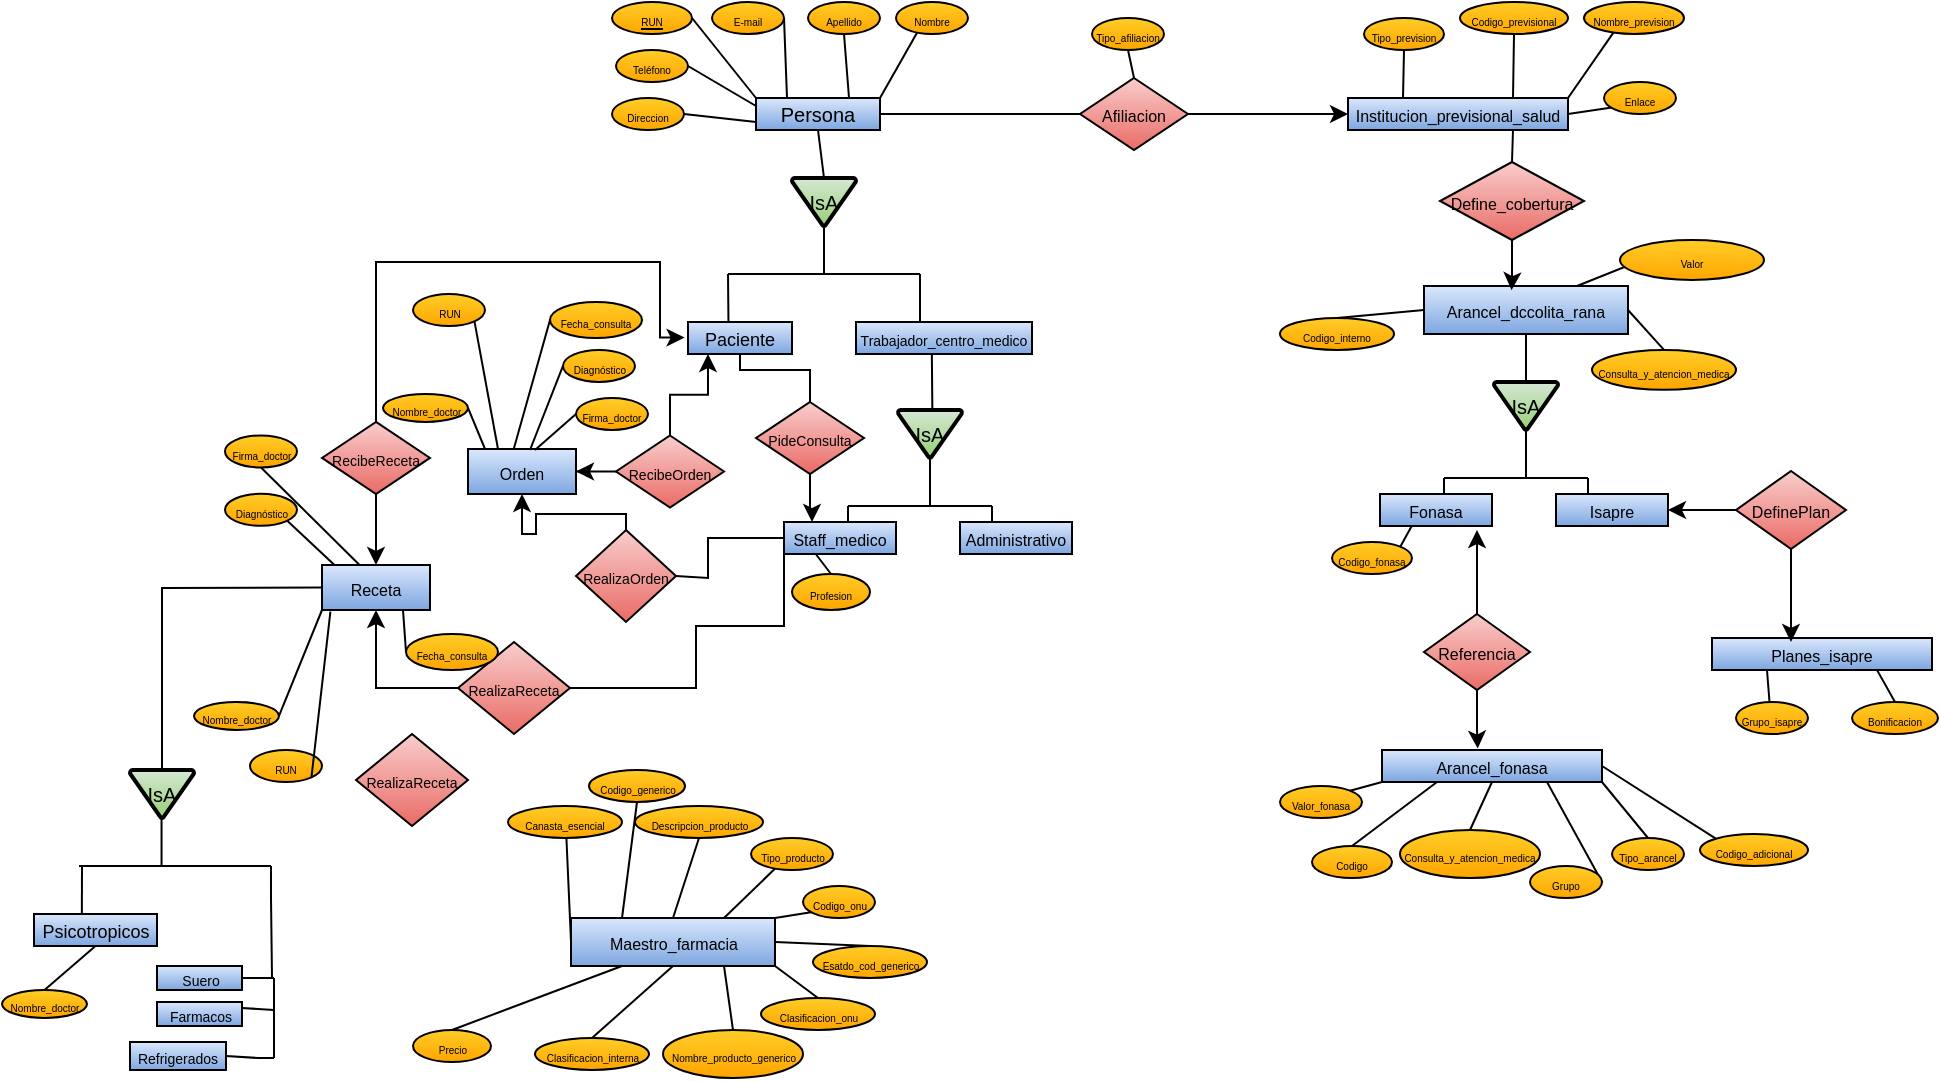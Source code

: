 <mxfile version="28.2.1">
  <diagram name="Página-1" id="rJDqhCbAcnsPSJ13aXZU">
    <mxGraphModel dx="1074" dy="206" grid="1" gridSize="8" guides="1" tooltips="1" connect="1" arrows="1" fold="1" page="1" pageScale="1" pageWidth="827" pageHeight="1169" math="0" shadow="0">
      <root>
        <mxCell id="0" />
        <mxCell id="1" parent="0" />
        <mxCell id="Bj1nx7qE9Sku3UdAhUCZ-23" value="&lt;span style=&quot;text-wrap-mode: nowrap;&quot;&gt;&lt;font style=&quot;font-size: 10px;&quot;&gt;Persona&lt;/font&gt;&lt;/span&gt;" style="whiteSpace=wrap;html=1;align=center;fillColor=#dae8fc;strokeColor=#000000;gradientColor=#7ea6e0;" parent="1" vertex="1">
          <mxGeometry x="217" y="56" width="62" height="16" as="geometry" />
        </mxCell>
        <mxCell id="Bj1nx7qE9Sku3UdAhUCZ-24" value="&lt;span style=&quot;font-size: 5px;&quot;&gt;Teléfono&lt;/span&gt;" style="ellipse;whiteSpace=wrap;html=1;align=center;fillColor=#ffcd28;gradientColor=#ffa500;strokeColor=#000000;" parent="1" vertex="1">
          <mxGeometry x="147" y="32" width="36" height="16" as="geometry" />
        </mxCell>
        <mxCell id="Bj1nx7qE9Sku3UdAhUCZ-26" value="&lt;u style=&quot;font-size: 5px;&quot;&gt;RUN&lt;/u&gt;" style="ellipse;whiteSpace=wrap;html=1;align=center;fontStyle=4;fillColor=#ffcd28;gradientColor=#ffa500;strokeColor=#000000;" parent="1" vertex="1">
          <mxGeometry x="145" y="8" width="40" height="16" as="geometry" />
        </mxCell>
        <mxCell id="Bj1nx7qE9Sku3UdAhUCZ-30" value="" style="endArrow=none;html=1;rounded=0;entryX=1;entryY=0.5;entryDx=0;entryDy=0;exitX=0;exitY=0.75;exitDx=0;exitDy=0;strokeColor=#000000;" parent="1" source="Bj1nx7qE9Sku3UdAhUCZ-23" target="Bj1nx7qE9Sku3UdAhUCZ-35" edge="1">
          <mxGeometry width="50" height="50" relative="1" as="geometry">
            <mxPoint x="202" y="112" as="sourcePoint" />
            <mxPoint x="195" y="96" as="targetPoint" />
          </mxGeometry>
        </mxCell>
        <mxCell id="Bj1nx7qE9Sku3UdAhUCZ-32" value="&lt;span style=&quot;font-size: 5px;&quot;&gt;E-mail&lt;/span&gt;" style="ellipse;whiteSpace=wrap;html=1;align=center;fillColor=#ffcd28;gradientColor=#ffa500;strokeColor=#000000;" parent="1" vertex="1">
          <mxGeometry x="195" y="8" width="36" height="16" as="geometry" />
        </mxCell>
        <mxCell id="Bj1nx7qE9Sku3UdAhUCZ-33" value="&lt;span style=&quot;font-size: 5px;&quot;&gt;Nombre&lt;/span&gt;" style="ellipse;whiteSpace=wrap;html=1;align=center;fillColor=#ffcd28;gradientColor=#ffa500;strokeColor=#000000;" parent="1" vertex="1">
          <mxGeometry x="287" y="8" width="36" height="16" as="geometry" />
        </mxCell>
        <mxCell id="Bj1nx7qE9Sku3UdAhUCZ-34" value="&lt;span style=&quot;font-size: 5px;&quot;&gt;Apellido&lt;/span&gt;" style="ellipse;whiteSpace=wrap;html=1;align=center;fillColor=#ffcd28;gradientColor=#ffa500;strokeColor=#000000;" parent="1" vertex="1">
          <mxGeometry x="243" y="8" width="36" height="16" as="geometry" />
        </mxCell>
        <mxCell id="Bj1nx7qE9Sku3UdAhUCZ-35" value="&lt;span style=&quot;font-size: 5px;&quot;&gt;Direccion&lt;/span&gt;" style="ellipse;whiteSpace=wrap;html=1;align=center;fillColor=#ffcd28;gradientColor=#ffa500;strokeColor=#000000;" parent="1" vertex="1">
          <mxGeometry x="145" y="56" width="36" height="16" as="geometry" />
        </mxCell>
        <mxCell id="Bj1nx7qE9Sku3UdAhUCZ-36" value="" style="endArrow=none;html=1;rounded=0;entryX=1;entryY=0.5;entryDx=0;entryDy=0;exitX=0;exitY=0;exitDx=0;exitDy=0;strokeColor=#000000;" parent="1" source="Bj1nx7qE9Sku3UdAhUCZ-23" edge="1">
          <mxGeometry width="50" height="50" relative="1" as="geometry">
            <mxPoint x="192" y="32" as="sourcePoint" />
            <mxPoint x="185" y="16" as="targetPoint" />
          </mxGeometry>
        </mxCell>
        <mxCell id="Bj1nx7qE9Sku3UdAhUCZ-37" value="" style="endArrow=none;html=1;rounded=0;entryX=1;entryY=0.5;entryDx=0;entryDy=0;exitX=0;exitY=0.25;exitDx=0;exitDy=0;strokeColor=#000000;" parent="1" source="Bj1nx7qE9Sku3UdAhUCZ-23" edge="1">
          <mxGeometry width="50" height="50" relative="1" as="geometry">
            <mxPoint x="190" y="56" as="sourcePoint" />
            <mxPoint x="183" y="40" as="targetPoint" />
          </mxGeometry>
        </mxCell>
        <mxCell id="Bj1nx7qE9Sku3UdAhUCZ-38" value="" style="endArrow=none;html=1;rounded=0;entryX=1;entryY=0.5;entryDx=0;entryDy=0;exitX=0.25;exitY=0;exitDx=0;exitDy=0;strokeColor=#000000;" parent="1" source="Bj1nx7qE9Sku3UdAhUCZ-23" edge="1">
          <mxGeometry width="50" height="50" relative="1" as="geometry">
            <mxPoint x="233" y="48" as="sourcePoint" />
            <mxPoint x="231" y="16" as="targetPoint" />
          </mxGeometry>
        </mxCell>
        <mxCell id="Bj1nx7qE9Sku3UdAhUCZ-39" value="" style="endArrow=none;html=1;rounded=0;entryX=0.5;entryY=1;entryDx=0;entryDy=0;exitX=0.75;exitY=0;exitDx=0;exitDy=0;strokeColor=#000000;" parent="1" source="Bj1nx7qE9Sku3UdAhUCZ-23" target="Bj1nx7qE9Sku3UdAhUCZ-34" edge="1">
          <mxGeometry width="50" height="50" relative="1" as="geometry">
            <mxPoint x="266" y="48" as="sourcePoint" />
            <mxPoint x="259" y="32" as="targetPoint" />
          </mxGeometry>
        </mxCell>
        <mxCell id="Bj1nx7qE9Sku3UdAhUCZ-40" value="" style="endArrow=none;html=1;rounded=0;entryX=0.294;entryY=0.956;entryDx=0;entryDy=0;exitX=1;exitY=0;exitDx=0;exitDy=0;entryPerimeter=0;strokeColor=#000000;" parent="1" source="Bj1nx7qE9Sku3UdAhUCZ-23" target="Bj1nx7qE9Sku3UdAhUCZ-33" edge="1">
          <mxGeometry width="50" height="50" relative="1" as="geometry">
            <mxPoint x="290" y="48" as="sourcePoint" />
            <mxPoint x="283" y="32" as="targetPoint" />
          </mxGeometry>
        </mxCell>
        <mxCell id="Bj1nx7qE9Sku3UdAhUCZ-41" value="&lt;font size=&quot;1&quot;&gt;IsA&lt;/font&gt;" style="strokeWidth=2;html=1;shape=mxgraph.flowchart.merge_or_storage;whiteSpace=wrap;verticalAlign=middle;labelPosition=center;verticalLabelPosition=middle;align=center;fillColor=#d5e8d4;gradientColor=#97d077;strokeColor=#000000;" parent="1" vertex="1">
          <mxGeometry x="235" y="96" width="32" height="24" as="geometry" />
        </mxCell>
        <mxCell id="Bj1nx7qE9Sku3UdAhUCZ-42" value="" style="endArrow=none;html=1;rounded=0;entryX=0.5;entryY=1;entryDx=0;entryDy=0;strokeColor=#000000;" parent="1" target="Bj1nx7qE9Sku3UdAhUCZ-23" edge="1">
          <mxGeometry width="50" height="50" relative="1" as="geometry">
            <mxPoint x="251" y="96" as="sourcePoint" />
            <mxPoint x="227" y="96" as="targetPoint" />
            <Array as="points" />
          </mxGeometry>
        </mxCell>
        <mxCell id="Bj1nx7qE9Sku3UdAhUCZ-43" value="" style="endArrow=none;html=1;rounded=0;strokeColor=#000000;" parent="1" edge="1">
          <mxGeometry relative="1" as="geometry">
            <mxPoint x="203" y="144" as="sourcePoint" />
            <mxPoint x="299" y="144" as="targetPoint" />
          </mxGeometry>
        </mxCell>
        <mxCell id="Bj1nx7qE9Sku3UdAhUCZ-44" value="" style="endArrow=none;html=1;rounded=0;entryX=0.5;entryY=1;entryDx=0;entryDy=0;strokeColor=#000000;" parent="1" edge="1">
          <mxGeometry width="50" height="50" relative="1" as="geometry">
            <mxPoint x="251" y="144" as="sourcePoint" />
            <mxPoint x="251" y="120" as="targetPoint" />
            <Array as="points">
              <mxPoint x="251" y="144" />
            </Array>
          </mxGeometry>
        </mxCell>
        <mxCell id="hSOPc2--m0W6r65Y0pzY-3" value="&lt;span style=&quot;text-wrap-mode: nowrap;&quot;&gt;&lt;font style=&quot;font-size: 9px;&quot;&gt;Paciente&lt;/font&gt;&lt;/span&gt;" style="whiteSpace=wrap;html=1;align=center;fillColor=#dae8fc;gradientColor=#7ea6e0;strokeColor=#000000;" parent="1" vertex="1">
          <mxGeometry x="183" y="168" width="52" height="16" as="geometry" />
        </mxCell>
        <mxCell id="hSOPc2--m0W6r65Y0pzY-4" value="&lt;span style=&quot;text-wrap-mode: nowrap;&quot;&gt;&lt;font style=&quot;font-size: 7px;&quot;&gt;Trabajador_centro_medico&lt;/font&gt;&lt;/span&gt;" style="whiteSpace=wrap;html=1;align=center;fillColor=#dae8fc;gradientColor=#7ea6e0;strokeColor=#000000;" parent="1" vertex="1">
          <mxGeometry x="267" y="168" width="88" height="16" as="geometry" />
        </mxCell>
        <mxCell id="hSOPc2--m0W6r65Y0pzY-5" value="" style="endArrow=none;html=1;rounded=0;exitX=0.389;exitY=0;exitDx=0;exitDy=0;exitPerimeter=0;strokeColor=#000000;" parent="1" source="hSOPc2--m0W6r65Y0pzY-3" edge="1">
          <mxGeometry width="50" height="50" relative="1" as="geometry">
            <mxPoint x="139" y="176" as="sourcePoint" />
            <mxPoint x="203" y="144" as="targetPoint" />
            <Array as="points" />
          </mxGeometry>
        </mxCell>
        <mxCell id="hSOPc2--m0W6r65Y0pzY-6" value="" style="endArrow=none;html=1;rounded=0;strokeColor=#000000;" parent="1" edge="1">
          <mxGeometry width="50" height="50" relative="1" as="geometry">
            <mxPoint x="299" y="168" as="sourcePoint" />
            <mxPoint x="299" y="144" as="targetPoint" />
            <Array as="points">
              <mxPoint x="299" y="160" />
            </Array>
          </mxGeometry>
        </mxCell>
        <mxCell id="hSOPc2--m0W6r65Y0pzY-7" value="&lt;font size=&quot;1&quot;&gt;IsA&lt;/font&gt;" style="strokeWidth=2;html=1;shape=mxgraph.flowchart.merge_or_storage;whiteSpace=wrap;verticalAlign=middle;labelPosition=center;verticalLabelPosition=middle;align=center;fillColor=#d5e8d4;gradientColor=#97d077;strokeColor=#000000;" parent="1" vertex="1">
          <mxGeometry x="586" y="197.95" width="32" height="24" as="geometry" />
        </mxCell>
        <mxCell id="hSOPc2--m0W6r65Y0pzY-8" value="" style="endArrow=none;html=1;rounded=0;entryX=0.5;entryY=1;entryDx=0;entryDy=0;exitX=0.5;exitY=0;exitDx=0;exitDy=0;exitPerimeter=0;strokeColor=#000000;" parent="1" source="hSOPc2--m0W6r65Y0pzY-7" target="3k63BQbmj2PdBDbmNy_D-1" edge="1">
          <mxGeometry width="50" height="50" relative="1" as="geometry">
            <mxPoint x="584" y="197.95" as="sourcePoint" />
            <mxPoint x="584.824" y="173.998" as="targetPoint" />
            <Array as="points" />
          </mxGeometry>
        </mxCell>
        <mxCell id="hSOPc2--m0W6r65Y0pzY-9" value="" style="endArrow=none;html=1;rounded=0;strokeColor=#000000;" parent="1" edge="1">
          <mxGeometry relative="1" as="geometry">
            <mxPoint x="561" y="246" as="sourcePoint" />
            <mxPoint x="633" y="246" as="targetPoint" />
          </mxGeometry>
        </mxCell>
        <mxCell id="hSOPc2--m0W6r65Y0pzY-10" value="" style="endArrow=none;html=1;rounded=0;strokeColor=#000000;entryX=0.5;entryY=1;entryDx=0;entryDy=0;entryPerimeter=0;" parent="1" target="hSOPc2--m0W6r65Y0pzY-7" edge="1">
          <mxGeometry width="50" height="50" relative="1" as="geometry">
            <mxPoint x="602" y="246" as="sourcePoint" />
            <mxPoint x="584" y="261.95" as="targetPoint" />
            <Array as="points" />
          </mxGeometry>
        </mxCell>
        <mxCell id="hSOPc2--m0W6r65Y0pzY-12" value="" style="endArrow=none;html=1;rounded=0;strokeColor=#000000;" parent="1" edge="1">
          <mxGeometry width="50" height="50" relative="1" as="geometry">
            <mxPoint x="561" y="254" as="sourcePoint" />
            <mxPoint x="561" y="246" as="targetPoint" />
            <Array as="points" />
          </mxGeometry>
        </mxCell>
        <mxCell id="hSOPc2--m0W6r65Y0pzY-13" value="" style="endArrow=none;html=1;rounded=0;strokeColor=#000000;" parent="1" edge="1">
          <mxGeometry width="50" height="50" relative="1" as="geometry">
            <mxPoint x="633" y="254" as="sourcePoint" />
            <mxPoint x="633" y="246" as="targetPoint" />
            <Array as="points" />
          </mxGeometry>
        </mxCell>
        <mxCell id="hSOPc2--m0W6r65Y0pzY-14" value="&lt;span style=&quot;text-wrap-mode: nowrap;&quot;&gt;&lt;font style=&quot;font-size: 8px;&quot;&gt;Fonasa&lt;/font&gt;&lt;/span&gt;" style="whiteSpace=wrap;html=1;align=center;fillColor=#dae8fc;gradientColor=#7ea6e0;strokeColor=#000000;" parent="1" vertex="1">
          <mxGeometry x="529" y="254" width="56" height="16" as="geometry" />
        </mxCell>
        <mxCell id="hSOPc2--m0W6r65Y0pzY-15" value="&lt;span style=&quot;text-wrap-mode: nowrap;&quot;&gt;&lt;font style=&quot;font-size: 8px;&quot;&gt;Isapre&lt;/font&gt;&lt;/span&gt;" style="whiteSpace=wrap;html=1;align=center;fillColor=#dae8fc;gradientColor=#7ea6e0;strokeColor=#000000;" parent="1" vertex="1">
          <mxGeometry x="617" y="254" width="56" height="16" as="geometry" />
        </mxCell>
        <mxCell id="hSOPc2--m0W6r65Y0pzY-17" value="&lt;span style=&quot;font-size: 5px;&quot;&gt;Codigo_fonasa&lt;/span&gt;" style="ellipse;whiteSpace=wrap;html=1;align=center;fillColor=#ffcd28;gradientColor=#ffa500;strokeColor=#000000;" parent="1" vertex="1">
          <mxGeometry x="505" y="278" width="40" height="16" as="geometry" />
        </mxCell>
        <mxCell id="hSOPc2--m0W6r65Y0pzY-18" value="" style="endArrow=none;html=1;rounded=0;exitX=1;exitY=0;exitDx=0;exitDy=0;strokeColor=#000000;" parent="1" source="hSOPc2--m0W6r65Y0pzY-17" edge="1">
          <mxGeometry width="50" height="50" relative="1" as="geometry">
            <mxPoint x="544.86" y="286" as="sourcePoint" />
            <mxPoint x="544.86" y="270" as="targetPoint" />
            <Array as="points" />
          </mxGeometry>
        </mxCell>
        <mxCell id="hSOPc2--m0W6r65Y0pzY-19" value="&lt;span style=&quot;text-wrap-mode: nowrap;&quot;&gt;&lt;font style=&quot;font-size: 8px;&quot;&gt;Institucion_previsional_salud&lt;/font&gt;&lt;/span&gt;" style="whiteSpace=wrap;html=1;align=center;fillColor=#dae8fc;strokeColor=#000000;gradientColor=#7ea6e0;" parent="1" vertex="1">
          <mxGeometry x="513" y="56" width="110" height="16" as="geometry" />
        </mxCell>
        <mxCell id="hSOPc2--m0W6r65Y0pzY-20" value="&lt;span style=&quot;font-size: 5px;&quot;&gt;Tipo_prevision&lt;/span&gt;" style="ellipse;whiteSpace=wrap;html=1;align=center;fillColor=#ffcd28;gradientColor=#ffa500;strokeColor=#000000;" parent="1" vertex="1">
          <mxGeometry x="521" y="16" width="40" height="16" as="geometry" />
        </mxCell>
        <mxCell id="hSOPc2--m0W6r65Y0pzY-22" value="" style="endArrow=none;html=1;rounded=0;entryX=1;entryY=0.5;entryDx=0;entryDy=0;exitX=1;exitY=0.5;exitDx=0;exitDy=0;strokeColor=#000000;" parent="1" source="hSOPc2--m0W6r65Y0pzY-19" target="hSOPc2--m0W6r65Y0pzY-26" edge="1">
          <mxGeometry width="50" height="50" relative="1" as="geometry">
            <mxPoint x="546" y="112" as="sourcePoint" />
            <mxPoint x="539" y="96" as="targetPoint" />
          </mxGeometry>
        </mxCell>
        <mxCell id="hSOPc2--m0W6r65Y0pzY-24" value="&lt;font style=&quot;font-size: 5px;&quot;&gt;Nombre_prevision&lt;/font&gt;" style="ellipse;whiteSpace=wrap;html=1;align=center;fillColor=#ffcd28;gradientColor=#ffa500;strokeColor=#000000;" parent="1" vertex="1">
          <mxGeometry x="631" y="8" width="50" height="16" as="geometry" />
        </mxCell>
        <mxCell id="hSOPc2--m0W6r65Y0pzY-25" value="&lt;span style=&quot;font-size: 5px;&quot;&gt;Codigo_previsional&lt;/span&gt;" style="ellipse;whiteSpace=wrap;html=1;align=center;fillColor=#ffcd28;gradientColor=#ffa500;strokeColor=#000000;" parent="1" vertex="1">
          <mxGeometry x="569" y="8" width="54" height="16" as="geometry" />
        </mxCell>
        <mxCell id="hSOPc2--m0W6r65Y0pzY-26" value="&lt;span style=&quot;font-size: 5px;&quot;&gt;Enlace&lt;/span&gt;" style="ellipse;whiteSpace=wrap;html=1;align=center;fillColor=#ffcd28;gradientColor=#ffa500;strokeColor=#000000;" parent="1" vertex="1">
          <mxGeometry x="641" y="48" width="36" height="16" as="geometry" />
        </mxCell>
        <mxCell id="hSOPc2--m0W6r65Y0pzY-28" value="" style="endArrow=none;html=1;rounded=0;entryX=0.5;entryY=1;entryDx=0;entryDy=0;exitX=0.25;exitY=0;exitDx=0;exitDy=0;strokeColor=#000000;" parent="1" source="hSOPc2--m0W6r65Y0pzY-19" target="hSOPc2--m0W6r65Y0pzY-20" edge="1">
          <mxGeometry width="50" height="50" relative="1" as="geometry">
            <mxPoint x="534" y="56" as="sourcePoint" />
            <mxPoint x="527" y="40" as="targetPoint" />
          </mxGeometry>
        </mxCell>
        <mxCell id="hSOPc2--m0W6r65Y0pzY-30" value="" style="endArrow=none;html=1;rounded=0;entryX=0.5;entryY=1;entryDx=0;entryDy=0;exitX=0.75;exitY=0;exitDx=0;exitDy=0;strokeColor=#000000;" parent="1" source="hSOPc2--m0W6r65Y0pzY-19" target="hSOPc2--m0W6r65Y0pzY-25" edge="1">
          <mxGeometry width="50" height="50" relative="1" as="geometry">
            <mxPoint x="610" y="48" as="sourcePoint" />
            <mxPoint x="603" y="32" as="targetPoint" />
          </mxGeometry>
        </mxCell>
        <mxCell id="hSOPc2--m0W6r65Y0pzY-31" value="" style="endArrow=none;html=1;rounded=0;entryX=0.294;entryY=0.956;entryDx=0;entryDy=0;exitX=1;exitY=0;exitDx=0;exitDy=0;entryPerimeter=0;strokeColor=#000000;" parent="1" source="hSOPc2--m0W6r65Y0pzY-19" target="hSOPc2--m0W6r65Y0pzY-24" edge="1">
          <mxGeometry width="50" height="50" relative="1" as="geometry">
            <mxPoint x="634" y="48" as="sourcePoint" />
            <mxPoint x="627" y="32" as="targetPoint" />
          </mxGeometry>
        </mxCell>
        <mxCell id="hSOPc2--m0W6r65Y0pzY-32" value="&lt;span style=&quot;text-wrap-mode: nowrap;&quot;&gt;&lt;font style=&quot;font-size: 8px;&quot;&gt;Arancel_fonasa&lt;/font&gt;&lt;/span&gt;" style="whiteSpace=wrap;html=1;align=center;fillColor=#dae8fc;gradientColor=#7ea6e0;strokeColor=#000000;" parent="1" vertex="1">
          <mxGeometry x="530" y="382" width="110" height="16" as="geometry" />
        </mxCell>
        <mxCell id="hSOPc2--m0W6r65Y0pzY-33" value="&lt;span style=&quot;font-size: 5px;&quot;&gt;Codigo&lt;/span&gt;" style="ellipse;whiteSpace=wrap;html=1;align=center;fillColor=#ffcd28;gradientColor=#ffa500;strokeColor=#000000;" parent="1" vertex="1">
          <mxGeometry x="495" y="430" width="40" height="16" as="geometry" />
        </mxCell>
        <mxCell id="hSOPc2--m0W6r65Y0pzY-34" value="" style="endArrow=none;html=1;rounded=0;entryX=1;entryY=0.5;entryDx=0;entryDy=0;exitX=0.75;exitY=1;exitDx=0;exitDy=0;strokeColor=#000000;" parent="1" source="hSOPc2--m0W6r65Y0pzY-32" target="hSOPc2--m0W6r65Y0pzY-37" edge="1">
          <mxGeometry width="50" height="50" relative="1" as="geometry">
            <mxPoint x="555" y="438" as="sourcePoint" />
            <mxPoint x="548" y="422" as="targetPoint" />
          </mxGeometry>
        </mxCell>
        <mxCell id="hSOPc2--m0W6r65Y0pzY-35" value="&lt;font style=&quot;font-size: 5px;&quot;&gt;Valor_fonasa&lt;/font&gt;" style="ellipse;whiteSpace=wrap;html=1;align=center;fillColor=#ffcd28;gradientColor=#ffa500;strokeColor=#000000;" parent="1" vertex="1">
          <mxGeometry x="479" y="400" width="41" height="16" as="geometry" />
        </mxCell>
        <mxCell id="hSOPc2--m0W6r65Y0pzY-36" value="&lt;span style=&quot;font-size: 5px;&quot;&gt;Codigo_adicional&lt;/span&gt;" style="ellipse;whiteSpace=wrap;html=1;align=center;fillColor=#ffcd28;gradientColor=#ffa500;strokeColor=#000000;" parent="1" vertex="1">
          <mxGeometry x="689" y="424" width="54" height="16" as="geometry" />
        </mxCell>
        <mxCell id="hSOPc2--m0W6r65Y0pzY-37" value="&lt;span style=&quot;font-size: 5px;&quot;&gt;Grupo&lt;/span&gt;" style="ellipse;whiteSpace=wrap;html=1;align=center;fillColor=#ffcd28;gradientColor=#ffa500;strokeColor=#000000;" parent="1" vertex="1">
          <mxGeometry x="604" y="440" width="36" height="16" as="geometry" />
        </mxCell>
        <mxCell id="hSOPc2--m0W6r65Y0pzY-38" value="" style="endArrow=none;html=1;rounded=0;entryX=0.5;entryY=0;entryDx=0;entryDy=0;exitX=0.25;exitY=1;exitDx=0;exitDy=0;strokeColor=#000000;" parent="1" source="hSOPc2--m0W6r65Y0pzY-32" target="hSOPc2--m0W6r65Y0pzY-33" edge="1">
          <mxGeometry width="50" height="50" relative="1" as="geometry">
            <mxPoint x="543" y="382" as="sourcePoint" />
            <mxPoint x="536" y="366" as="targetPoint" />
          </mxGeometry>
        </mxCell>
        <mxCell id="hSOPc2--m0W6r65Y0pzY-39" value="" style="endArrow=none;html=1;rounded=0;entryX=0;entryY=0;entryDx=0;entryDy=0;exitX=1;exitY=0.5;exitDx=0;exitDy=0;strokeColor=#000000;" parent="1" source="hSOPc2--m0W6r65Y0pzY-32" target="hSOPc2--m0W6r65Y0pzY-36" edge="1">
          <mxGeometry width="50" height="50" relative="1" as="geometry">
            <mxPoint x="613" y="332" as="sourcePoint" />
            <mxPoint x="606" y="316" as="targetPoint" />
          </mxGeometry>
        </mxCell>
        <mxCell id="hSOPc2--m0W6r65Y0pzY-40" value="" style="endArrow=none;html=1;rounded=0;entryX=1;entryY=0;entryDx=0;entryDy=0;exitX=0;exitY=1;exitDx=0;exitDy=0;strokeColor=#000000;" parent="1" source="hSOPc2--m0W6r65Y0pzY-32" target="hSOPc2--m0W6r65Y0pzY-35" edge="1">
          <mxGeometry width="50" height="50" relative="1" as="geometry">
            <mxPoint x="643" y="374" as="sourcePoint" />
            <mxPoint x="636" y="358" as="targetPoint" />
          </mxGeometry>
        </mxCell>
        <mxCell id="hSOPc2--m0W6r65Y0pzY-41" value="" style="endArrow=none;html=1;rounded=0;entryX=0.5;entryY=0;entryDx=0;entryDy=0;exitX=1;exitY=1;exitDx=0;exitDy=0;strokeColor=#000000;" parent="1" source="hSOPc2--m0W6r65Y0pzY-32" target="hSOPc2--m0W6r65Y0pzY-42" edge="1">
          <mxGeometry width="50" height="50" relative="1" as="geometry">
            <mxPoint x="633" y="422" as="sourcePoint" />
            <mxPoint x="549" y="454" as="targetPoint" />
          </mxGeometry>
        </mxCell>
        <mxCell id="hSOPc2--m0W6r65Y0pzY-42" value="&lt;span style=&quot;font-size: 5px;&quot;&gt;Tipo_arancel&lt;/span&gt;" style="ellipse;whiteSpace=wrap;html=1;align=center;fillColor=#ffcd28;gradientColor=#ffa500;strokeColor=#000000;" parent="1" vertex="1">
          <mxGeometry x="645" y="426" width="36" height="16" as="geometry" />
        </mxCell>
        <mxCell id="hSOPc2--m0W6r65Y0pzY-43" value="" style="endArrow=none;html=1;rounded=0;entryX=0.5;entryY=0;entryDx=0;entryDy=0;exitX=0.5;exitY=1;exitDx=0;exitDy=0;strokeColor=#000000;" parent="1" source="hSOPc2--m0W6r65Y0pzY-32" target="hSOPc2--m0W6r65Y0pzY-44" edge="1">
          <mxGeometry width="50" height="50" relative="1" as="geometry">
            <mxPoint x="521" y="438" as="sourcePoint" />
            <mxPoint x="437" y="470" as="targetPoint" />
          </mxGeometry>
        </mxCell>
        <mxCell id="hSOPc2--m0W6r65Y0pzY-44" value="&lt;span style=&quot;font-size: 5px;&quot;&gt;Consulta_y_atencion_medica&lt;/span&gt;" style="ellipse;whiteSpace=wrap;html=1;align=center;fillColor=#ffcd28;gradientColor=#ffa500;strokeColor=#000000;" parent="1" vertex="1">
          <mxGeometry x="539" y="422" width="70" height="24" as="geometry" />
        </mxCell>
        <mxCell id="hSOPc2--m0W6r65Y0pzY-45" value="&lt;span style=&quot;text-wrap-mode: nowrap;&quot;&gt;&lt;font style=&quot;font-size: 8px;&quot;&gt;Planes_isapre&lt;/font&gt;&lt;/span&gt;" style="whiteSpace=wrap;html=1;align=center;fillColor=#dae8fc;gradientColor=#7ea6e0;strokeColor=#000000;" parent="1" vertex="1">
          <mxGeometry x="695" y="326" width="110" height="16" as="geometry" />
        </mxCell>
        <mxCell id="hSOPc2--m0W6r65Y0pzY-47" value="" style="endArrow=none;html=1;rounded=0;entryX=0.5;entryY=1;entryDx=0;entryDy=0;exitX=0.25;exitY=1;exitDx=0;exitDy=0;strokeColor=#000000;" parent="1" source="hSOPc2--m0W6r65Y0pzY-45" target="hSOPc2--m0W6r65Y0pzY-50" edge="1">
          <mxGeometry width="50" height="50" relative="1" as="geometry">
            <mxPoint x="686" y="502" as="sourcePoint" />
            <mxPoint x="679" y="486" as="targetPoint" />
          </mxGeometry>
        </mxCell>
        <mxCell id="hSOPc2--m0W6r65Y0pzY-50" value="&lt;span style=&quot;font-size: 5px;&quot;&gt;Grupo_isapre&lt;/span&gt;" style="ellipse;whiteSpace=wrap;html=1;align=center;fillColor=#ffcd28;gradientColor=#ffa500;strokeColor=#000000;" parent="1" vertex="1">
          <mxGeometry x="707" y="358" width="36" height="16" as="geometry" />
        </mxCell>
        <mxCell id="hSOPc2--m0W6r65Y0pzY-54" value="" style="endArrow=none;html=1;rounded=0;entryX=0.5;entryY=0;entryDx=0;entryDy=0;exitX=0.75;exitY=1;exitDx=0;exitDy=0;strokeColor=#000000;" parent="1" source="hSOPc2--m0W6r65Y0pzY-45" target="hSOPc2--m0W6r65Y0pzY-55" edge="1">
          <mxGeometry width="50" height="50" relative="1" as="geometry">
            <mxPoint x="764" y="486" as="sourcePoint" />
            <mxPoint x="680" y="518" as="targetPoint" />
          </mxGeometry>
        </mxCell>
        <mxCell id="hSOPc2--m0W6r65Y0pzY-55" value="&lt;span style=&quot;font-size: 5px;&quot;&gt;Bonificacion&lt;/span&gt;" style="ellipse;whiteSpace=wrap;html=1;align=center;fillColor=#ffcd28;gradientColor=#ffa500;strokeColor=#000000;" parent="1" vertex="1">
          <mxGeometry x="765" y="358" width="43" height="16" as="geometry" />
        </mxCell>
        <mxCell id="hSOPc2--m0W6r65Y0pzY-58" value="&lt;span style=&quot;text-wrap-mode: nowrap;&quot;&gt;&lt;font style=&quot;font-size: 8px;&quot;&gt;Maestro_farmacia&lt;/font&gt;&lt;/span&gt;" style="whiteSpace=wrap;html=1;align=center;fillColor=#dae8fc;gradientColor=#7ea6e0;strokeColor=#000000;" parent="1" vertex="1">
          <mxGeometry x="124.5" y="466" width="102" height="24" as="geometry" />
        </mxCell>
        <mxCell id="hSOPc2--m0W6r65Y0pzY-59" value="&lt;span style=&quot;font-size: 5px;&quot;&gt;Codigo_generico&lt;/span&gt;" style="ellipse;whiteSpace=wrap;html=1;align=center;fillColor=#ffcd28;gradientColor=#ffa500;strokeColor=#000000;" parent="1" vertex="1">
          <mxGeometry x="133.5" y="392" width="48" height="16" as="geometry" />
        </mxCell>
        <mxCell id="hSOPc2--m0W6r65Y0pzY-60" value="" style="endArrow=none;html=1;rounded=0;entryX=1;entryY=0.5;entryDx=0;entryDy=0;exitX=1;exitY=0;exitDx=0;exitDy=0;strokeColor=#000000;" parent="1" source="hSOPc2--m0W6r65Y0pzY-58" target="hSOPc2--m0W6r65Y0pzY-63" edge="1">
          <mxGeometry width="50" height="50" relative="1" as="geometry">
            <mxPoint x="149.5" y="530" as="sourcePoint" />
            <mxPoint x="142.5" y="514" as="targetPoint" />
          </mxGeometry>
        </mxCell>
        <mxCell id="hSOPc2--m0W6r65Y0pzY-61" value="&lt;font style=&quot;font-size: 5px;&quot;&gt;Tipo_producto&lt;/font&gt;" style="ellipse;whiteSpace=wrap;html=1;align=center;fillColor=#ffcd28;gradientColor=#ffa500;strokeColor=#000000;" parent="1" vertex="1">
          <mxGeometry x="214.5" y="426" width="41" height="16" as="geometry" />
        </mxCell>
        <mxCell id="hSOPc2--m0W6r65Y0pzY-62" value="&lt;span style=&quot;font-size: 5px;&quot;&gt;Descripcion_producto&lt;/span&gt;" style="ellipse;whiteSpace=wrap;html=1;align=center;fillColor=#ffcd28;gradientColor=#ffa500;strokeColor=#000000;" parent="1" vertex="1">
          <mxGeometry x="156.5" y="410" width="64" height="16" as="geometry" />
        </mxCell>
        <mxCell id="hSOPc2--m0W6r65Y0pzY-63" value="&lt;span style=&quot;font-size: 5px;&quot;&gt;Codigo_onu&lt;/span&gt;" style="ellipse;whiteSpace=wrap;html=1;align=center;fillColor=#ffcd28;gradientColor=#ffa500;strokeColor=#000000;" parent="1" vertex="1">
          <mxGeometry x="240.5" y="450" width="36" height="16" as="geometry" />
        </mxCell>
        <mxCell id="hSOPc2--m0W6r65Y0pzY-64" value="" style="endArrow=none;html=1;rounded=0;entryX=0.5;entryY=1;entryDx=0;entryDy=0;exitX=0.25;exitY=0;exitDx=0;exitDy=0;strokeColor=#000000;" parent="1" source="hSOPc2--m0W6r65Y0pzY-58" target="hSOPc2--m0W6r65Y0pzY-59" edge="1">
          <mxGeometry width="50" height="50" relative="1" as="geometry">
            <mxPoint x="137.5" y="474" as="sourcePoint" />
            <mxPoint x="130.5" y="458" as="targetPoint" />
          </mxGeometry>
        </mxCell>
        <mxCell id="hSOPc2--m0W6r65Y0pzY-65" value="" style="endArrow=none;html=1;rounded=0;entryX=0.5;entryY=1;entryDx=0;entryDy=0;exitX=0.5;exitY=0;exitDx=0;exitDy=0;strokeColor=#000000;" parent="1" source="hSOPc2--m0W6r65Y0pzY-58" target="hSOPc2--m0W6r65Y0pzY-62" edge="1">
          <mxGeometry width="50" height="50" relative="1" as="geometry">
            <mxPoint x="213.5" y="466" as="sourcePoint" />
            <mxPoint x="206.5" y="450" as="targetPoint" />
          </mxGeometry>
        </mxCell>
        <mxCell id="hSOPc2--m0W6r65Y0pzY-66" value="" style="endArrow=none;html=1;rounded=0;entryX=0.294;entryY=0.956;entryDx=0;entryDy=0;exitX=0.75;exitY=0;exitDx=0;exitDy=0;entryPerimeter=0;strokeColor=#000000;" parent="1" source="hSOPc2--m0W6r65Y0pzY-58" target="hSOPc2--m0W6r65Y0pzY-61" edge="1">
          <mxGeometry width="50" height="50" relative="1" as="geometry">
            <mxPoint x="237.5" y="466" as="sourcePoint" />
            <mxPoint x="230.5" y="450" as="targetPoint" />
          </mxGeometry>
        </mxCell>
        <mxCell id="hSOPc2--m0W6r65Y0pzY-67" value="" style="endArrow=none;html=1;rounded=0;entryX=0.5;entryY=0;entryDx=0;entryDy=0;exitX=1;exitY=1;exitDx=0;exitDy=0;strokeColor=#000000;" parent="1" source="hSOPc2--m0W6r65Y0pzY-58" target="hSOPc2--m0W6r65Y0pzY-68" edge="1">
          <mxGeometry width="50" height="50" relative="1" as="geometry">
            <mxPoint x="227.5" y="514" as="sourcePoint" />
            <mxPoint x="143.5" y="546" as="targetPoint" />
          </mxGeometry>
        </mxCell>
        <mxCell id="hSOPc2--m0W6r65Y0pzY-68" value="&lt;span style=&quot;font-size: 5px;&quot;&gt;Clasificacion_onu&lt;/span&gt;" style="ellipse;whiteSpace=wrap;html=1;align=center;fillColor=#ffcd28;gradientColor=#ffa500;strokeColor=#000000;" parent="1" vertex="1">
          <mxGeometry x="219.5" y="506" width="57" height="16" as="geometry" />
        </mxCell>
        <mxCell id="hSOPc2--m0W6r65Y0pzY-69" value="" style="endArrow=none;html=1;rounded=0;entryX=0.5;entryY=0;entryDx=0;entryDy=0;exitX=0.75;exitY=1;exitDx=0;exitDy=0;strokeColor=#000000;" parent="1" source="hSOPc2--m0W6r65Y0pzY-58" target="hSOPc2--m0W6r65Y0pzY-70" edge="1">
          <mxGeometry width="50" height="50" relative="1" as="geometry">
            <mxPoint x="115.5" y="530" as="sourcePoint" />
            <mxPoint x="31.5" y="562" as="targetPoint" />
          </mxGeometry>
        </mxCell>
        <mxCell id="hSOPc2--m0W6r65Y0pzY-70" value="&lt;span style=&quot;font-size: 5px;&quot;&gt;Nombre_producto_generico&lt;/span&gt;" style="ellipse;whiteSpace=wrap;html=1;align=center;fillColor=#ffcd28;gradientColor=#ffa500;strokeColor=#000000;" parent="1" vertex="1">
          <mxGeometry x="170.5" y="522" width="70" height="24" as="geometry" />
        </mxCell>
        <mxCell id="hSOPc2--m0W6r65Y0pzY-71" value="" style="endArrow=none;html=1;rounded=0;entryX=0.5;entryY=0;entryDx=0;entryDy=0;exitX=0.5;exitY=1;exitDx=0;exitDy=0;strokeColor=#000000;" parent="1" source="hSOPc2--m0W6r65Y0pzY-58" target="hSOPc2--m0W6r65Y0pzY-72" edge="1">
          <mxGeometry width="50" height="50" relative="1" as="geometry">
            <mxPoint x="130" y="466" as="sourcePoint" />
            <mxPoint x="-5.5" y="546" as="targetPoint" />
          </mxGeometry>
        </mxCell>
        <mxCell id="hSOPc2--m0W6r65Y0pzY-72" value="&lt;span style=&quot;font-size: 5px;&quot;&gt;Clasificacion_interna&lt;/span&gt;" style="ellipse;whiteSpace=wrap;html=1;align=center;fillColor=#ffcd28;gradientColor=#ffa500;strokeColor=#000000;" parent="1" vertex="1">
          <mxGeometry x="106.5" y="526" width="57" height="16" as="geometry" />
        </mxCell>
        <mxCell id="hSOPc2--m0W6r65Y0pzY-73" value="" style="endArrow=none;html=1;rounded=0;entryX=0.5;entryY=0;entryDx=0;entryDy=0;exitX=1;exitY=0.5;exitDx=0;exitDy=0;strokeColor=#000000;" parent="1" source="hSOPc2--m0W6r65Y0pzY-58" target="hSOPc2--m0W6r65Y0pzY-74" edge="1">
          <mxGeometry width="50" height="50" relative="1" as="geometry">
            <mxPoint x="219.5" y="460" as="sourcePoint" />
            <mxPoint x="169.5" y="520" as="targetPoint" />
          </mxGeometry>
        </mxCell>
        <mxCell id="hSOPc2--m0W6r65Y0pzY-74" value="&lt;span style=&quot;font-size: 5px;&quot;&gt;Esatdo_cod_generico&lt;/span&gt;" style="ellipse;whiteSpace=wrap;html=1;align=center;fillColor=#ffcd28;gradientColor=#ffa500;strokeColor=#000000;" parent="1" vertex="1">
          <mxGeometry x="245.5" y="480" width="57" height="16" as="geometry" />
        </mxCell>
        <mxCell id="hSOPc2--m0W6r65Y0pzY-75" value="" style="endArrow=none;html=1;rounded=0;entryX=0.5;entryY=0;entryDx=0;entryDy=0;exitX=0;exitY=0.5;exitDx=0;exitDy=0;strokeColor=#000000;" parent="1" source="hSOPc2--m0W6r65Y0pzY-58" target="hSOPc2--m0W6r65Y0pzY-76" edge="1">
          <mxGeometry width="50" height="50" relative="1" as="geometry">
            <mxPoint x="61.5" y="472" as="sourcePoint" />
            <mxPoint x="-21.5" y="528" as="targetPoint" />
          </mxGeometry>
        </mxCell>
        <mxCell id="hSOPc2--m0W6r65Y0pzY-76" value="&lt;span style=&quot;font-size: 5px;&quot;&gt;Canasta_esencial&lt;/span&gt;" style="ellipse;whiteSpace=wrap;html=1;align=center;fillColor=#ffcd28;gradientColor=#ffa500;strokeColor=#000000;" parent="1" vertex="1">
          <mxGeometry x="93" y="410" width="57" height="16" as="geometry" />
        </mxCell>
        <mxCell id="hSOPc2--m0W6r65Y0pzY-77" value="" style="endArrow=none;html=1;rounded=0;entryX=0.5;entryY=0;entryDx=0;entryDy=0;exitX=0.25;exitY=1;exitDx=0;exitDy=0;strokeColor=#000000;" parent="1" source="hSOPc2--m0W6r65Y0pzY-58" target="hSOPc2--m0W6r65Y0pzY-78" edge="1">
          <mxGeometry width="50" height="50" relative="1" as="geometry">
            <mxPoint x="61.5" y="506" as="sourcePoint" />
            <mxPoint x="-21.5" y="562" as="targetPoint" />
          </mxGeometry>
        </mxCell>
        <mxCell id="hSOPc2--m0W6r65Y0pzY-78" value="&lt;span style=&quot;font-size: 5px;&quot;&gt;Precio&lt;/span&gt;" style="ellipse;whiteSpace=wrap;html=1;align=center;fillColor=#ffcd28;gradientColor=#ffa500;strokeColor=#000000;" parent="1" vertex="1">
          <mxGeometry x="45.5" y="522" width="39" height="16" as="geometry" />
        </mxCell>
        <mxCell id="sFIQcPKBmGU3M8hRx69B-3" style="edgeStyle=orthogonalEdgeStyle;rounded=0;orthogonalLoop=1;jettySize=auto;html=1;entryX=0;entryY=0.5;entryDx=0;entryDy=0;strokeColor=#000000;" parent="1" source="sFIQcPKBmGU3M8hRx69B-1" target="hSOPc2--m0W6r65Y0pzY-19" edge="1">
          <mxGeometry relative="1" as="geometry" />
        </mxCell>
        <mxCell id="sFIQcPKBmGU3M8hRx69B-1" value="&lt;font style=&quot;font-size: 8px;&quot;&gt;Afiliacion&lt;/font&gt;" style="shape=rhombus;perimeter=rhombusPerimeter;whiteSpace=wrap;html=1;align=center;fillColor=#f8cecc;gradientColor=#ea6b66;strokeColor=#000000;" parent="1" vertex="1">
          <mxGeometry x="379" y="46" width="54" height="36" as="geometry" />
        </mxCell>
        <mxCell id="sFIQcPKBmGU3M8hRx69B-4" value="" style="endArrow=none;html=1;rounded=0;entryX=1;entryY=0.5;entryDx=0;entryDy=0;exitX=0;exitY=0.5;exitDx=0;exitDy=0;strokeColor=#000000;" parent="1" source="sFIQcPKBmGU3M8hRx69B-1" target="Bj1nx7qE9Sku3UdAhUCZ-23" edge="1">
          <mxGeometry width="50" height="50" relative="1" as="geometry">
            <mxPoint x="360" y="96" as="sourcePoint" />
            <mxPoint x="379" y="63" as="targetPoint" />
          </mxGeometry>
        </mxCell>
        <mxCell id="3k63BQbmj2PdBDbmNy_D-1" value="&lt;span style=&quot;text-wrap-mode: nowrap;&quot;&gt;&lt;font style=&quot;font-size: 8px;&quot;&gt;Arancel_dccolita_rana&lt;/font&gt;&lt;/span&gt;" style="whiteSpace=wrap;html=1;align=center;fillColor=#dae8fc;gradientColor=#7ea6e0;strokeColor=#000000;" vertex="1" parent="1">
          <mxGeometry x="551" y="150" width="102" height="24" as="geometry" />
        </mxCell>
        <mxCell id="3k63BQbmj2PdBDbmNy_D-18" value="" style="endArrow=none;html=1;rounded=0;entryX=0.5;entryY=0;entryDx=0;entryDy=0;exitX=0;exitY=0.5;exitDx=0;exitDy=0;strokeColor=#000000;" edge="1" parent="1" source="3k63BQbmj2PdBDbmNy_D-1" target="3k63BQbmj2PdBDbmNy_D-19">
          <mxGeometry width="50" height="50" relative="1" as="geometry">
            <mxPoint x="488" y="156" as="sourcePoint" />
            <mxPoint x="405" y="212" as="targetPoint" />
          </mxGeometry>
        </mxCell>
        <mxCell id="3k63BQbmj2PdBDbmNy_D-19" value="&lt;span style=&quot;font-size: 5px;&quot;&gt;Codigo_interno&lt;/span&gt;" style="ellipse;whiteSpace=wrap;html=1;align=center;fillColor=#ffcd28;gradientColor=#ffa500;strokeColor=#000000;" vertex="1" parent="1">
          <mxGeometry x="479" y="165.95" width="57" height="16" as="geometry" />
        </mxCell>
        <mxCell id="3k63BQbmj2PdBDbmNy_D-22" value="&lt;span style=&quot;font-size: 5px;&quot;&gt;Tipo_afiliacion&lt;/span&gt;" style="ellipse;whiteSpace=wrap;html=1;align=center;fillColor=#ffcd28;gradientColor=#ffa500;strokeColor=#000000;" vertex="1" parent="1">
          <mxGeometry x="385" y="16" width="36" height="16" as="geometry" />
        </mxCell>
        <mxCell id="3k63BQbmj2PdBDbmNy_D-23" value="" style="endArrow=none;html=1;rounded=0;entryX=0.5;entryY=1;entryDx=0;entryDy=0;exitX=0.5;exitY=0;exitDx=0;exitDy=0;strokeColor=#000000;" edge="1" parent="1" source="sFIQcPKBmGU3M8hRx69B-1" target="3k63BQbmj2PdBDbmNy_D-22">
          <mxGeometry width="50" height="50" relative="1" as="geometry">
            <mxPoint x="369" y="65" as="sourcePoint" />
            <mxPoint x="388" y="32" as="targetPoint" />
          </mxGeometry>
        </mxCell>
        <mxCell id="3k63BQbmj2PdBDbmNy_D-25" value="&lt;font style=&quot;font-size: 8px;&quot;&gt;Define_cobertura&lt;/font&gt;" style="shape=rhombus;perimeter=rhombusPerimeter;whiteSpace=wrap;html=1;align=center;fillColor=#f8cecc;gradientColor=#ea6b66;strokeColor=#000000;" vertex="1" parent="1">
          <mxGeometry x="559" y="88" width="72" height="39" as="geometry" />
        </mxCell>
        <mxCell id="3k63BQbmj2PdBDbmNy_D-26" value="" style="endArrow=none;html=1;rounded=0;entryX=0.75;entryY=1;entryDx=0;entryDy=0;exitX=0.5;exitY=0;exitDx=0;exitDy=0;strokeColor=#000000;" edge="1" parent="1" source="3k63BQbmj2PdBDbmNy_D-25" target="hSOPc2--m0W6r65Y0pzY-19">
          <mxGeometry width="50" height="50" relative="1" as="geometry">
            <mxPoint x="625" y="121" as="sourcePoint" />
            <mxPoint x="648" y="88" as="targetPoint" />
          </mxGeometry>
        </mxCell>
        <mxCell id="3k63BQbmj2PdBDbmNy_D-48" style="edgeStyle=orthogonalEdgeStyle;rounded=0;orthogonalLoop=1;jettySize=auto;html=1;" edge="1" parent="1" source="3k63BQbmj2PdBDbmNy_D-28">
          <mxGeometry relative="1" as="geometry">
            <mxPoint x="577.5" y="272" as="targetPoint" />
          </mxGeometry>
        </mxCell>
        <mxCell id="3k63BQbmj2PdBDbmNy_D-28" value="&lt;font style=&quot;font-size: 8px;&quot;&gt;Referencia&lt;/font&gt;" style="shape=rhombus;perimeter=rhombusPerimeter;whiteSpace=wrap;html=1;align=center;fillColor=#f8cecc;gradientColor=#ea6b66;strokeColor=#000000;" vertex="1" parent="1">
          <mxGeometry x="551" y="314" width="53" height="38" as="geometry" />
        </mxCell>
        <mxCell id="3k63BQbmj2PdBDbmNy_D-50" style="edgeStyle=orthogonalEdgeStyle;rounded=0;orthogonalLoop=1;jettySize=auto;html=1;entryX=1;entryY=0.5;entryDx=0;entryDy=0;" edge="1" parent="1" source="3k63BQbmj2PdBDbmNy_D-32" target="hSOPc2--m0W6r65Y0pzY-15">
          <mxGeometry relative="1" as="geometry" />
        </mxCell>
        <mxCell id="3k63BQbmj2PdBDbmNy_D-32" value="&lt;font style=&quot;font-size: 8px;&quot;&gt;DefinePlan&lt;/font&gt;" style="shape=rhombus;perimeter=rhombusPerimeter;whiteSpace=wrap;html=1;align=center;fillColor=#f8cecc;gradientColor=#ea6b66;strokeColor=#000000;" vertex="1" parent="1">
          <mxGeometry x="707" y="242.5" width="55" height="39" as="geometry" />
        </mxCell>
        <mxCell id="3k63BQbmj2PdBDbmNy_D-36" value="" style="endArrow=none;html=1;rounded=0;entryX=0.5;entryY=0;entryDx=0;entryDy=0;exitX=1;exitY=0.5;exitDx=0;exitDy=0;strokeColor=#000000;" edge="1" parent="1" target="3k63BQbmj2PdBDbmNy_D-37" source="3k63BQbmj2PdBDbmNy_D-1">
          <mxGeometry width="50" height="50" relative="1" as="geometry">
            <mxPoint x="754" y="160" as="sourcePoint" />
            <mxPoint x="608" y="210" as="targetPoint" />
          </mxGeometry>
        </mxCell>
        <mxCell id="3k63BQbmj2PdBDbmNy_D-37" value="&lt;span style=&quot;font-size: 5px;&quot;&gt;Consulta_y_atencion_medica&lt;/span&gt;" style="ellipse;whiteSpace=wrap;html=1;align=center;fillColor=#ffcd28;gradientColor=#ffa500;strokeColor=#000000;" vertex="1" parent="1">
          <mxGeometry x="635" y="181.95" width="72" height="19.95" as="geometry" />
        </mxCell>
        <mxCell id="3k63BQbmj2PdBDbmNy_D-39" value="" style="endArrow=none;html=1;rounded=0;entryX=0.5;entryY=0;entryDx=0;entryDy=0;exitX=0.75;exitY=0;exitDx=0;exitDy=0;strokeColor=#000000;" edge="1" parent="1" target="3k63BQbmj2PdBDbmNy_D-40" source="3k63BQbmj2PdBDbmNy_D-1">
          <mxGeometry width="50" height="50" relative="1" as="geometry">
            <mxPoint x="634" y="104" as="sourcePoint" />
            <mxPoint x="589" y="152" as="targetPoint" />
          </mxGeometry>
        </mxCell>
        <mxCell id="3k63BQbmj2PdBDbmNy_D-40" value="&lt;span style=&quot;font-size: 5px;&quot;&gt;Valor&lt;/span&gt;" style="ellipse;whiteSpace=wrap;html=1;align=center;fillColor=#ffcd28;gradientColor=#ffa500;strokeColor=#000000;" vertex="1" parent="1">
          <mxGeometry x="649" y="127" width="72" height="19.95" as="geometry" />
        </mxCell>
        <mxCell id="3k63BQbmj2PdBDbmNy_D-42" style="edgeStyle=orthogonalEdgeStyle;rounded=0;orthogonalLoop=1;jettySize=auto;html=1;entryX=0.429;entryY=0.087;entryDx=0;entryDy=0;entryPerimeter=0;" edge="1" parent="1" source="3k63BQbmj2PdBDbmNy_D-25" target="3k63BQbmj2PdBDbmNy_D-1">
          <mxGeometry relative="1" as="geometry" />
        </mxCell>
        <mxCell id="3k63BQbmj2PdBDbmNy_D-49" style="edgeStyle=orthogonalEdgeStyle;rounded=0;orthogonalLoop=1;jettySize=auto;html=1;entryX=0.435;entryY=-0.044;entryDx=0;entryDy=0;entryPerimeter=0;" edge="1" parent="1" source="3k63BQbmj2PdBDbmNy_D-28" target="hSOPc2--m0W6r65Y0pzY-32">
          <mxGeometry relative="1" as="geometry" />
        </mxCell>
        <mxCell id="3k63BQbmj2PdBDbmNy_D-51" style="edgeStyle=orthogonalEdgeStyle;rounded=0;orthogonalLoop=1;jettySize=auto;html=1;entryX=0.359;entryY=0.125;entryDx=0;entryDy=0;entryPerimeter=0;" edge="1" parent="1" source="3k63BQbmj2PdBDbmNy_D-32" target="hSOPc2--m0W6r65Y0pzY-45">
          <mxGeometry relative="1" as="geometry" />
        </mxCell>
        <mxCell id="3k63BQbmj2PdBDbmNy_D-52" value="&lt;font size=&quot;1&quot;&gt;IsA&lt;/font&gt;" style="strokeWidth=2;html=1;shape=mxgraph.flowchart.merge_or_storage;whiteSpace=wrap;verticalAlign=middle;labelPosition=center;verticalLabelPosition=middle;align=center;fillColor=#d5e8d4;gradientColor=#97d077;strokeColor=#000000;" vertex="1" parent="1">
          <mxGeometry x="288" y="211.95" width="32" height="24" as="geometry" />
        </mxCell>
        <mxCell id="3k63BQbmj2PdBDbmNy_D-53" value="" style="endArrow=none;html=1;rounded=0;strokeColor=#000000;" edge="1" parent="1">
          <mxGeometry relative="1" as="geometry">
            <mxPoint x="263" y="260" as="sourcePoint" />
            <mxPoint x="335" y="260" as="targetPoint" />
          </mxGeometry>
        </mxCell>
        <mxCell id="3k63BQbmj2PdBDbmNy_D-54" value="" style="endArrow=none;html=1;rounded=0;strokeColor=#000000;entryX=0.5;entryY=1;entryDx=0;entryDy=0;entryPerimeter=0;" edge="1" parent="1" target="3k63BQbmj2PdBDbmNy_D-52">
          <mxGeometry width="50" height="50" relative="1" as="geometry">
            <mxPoint x="304" y="260" as="sourcePoint" />
            <mxPoint x="286" y="275.95" as="targetPoint" />
            <Array as="points" />
          </mxGeometry>
        </mxCell>
        <mxCell id="3k63BQbmj2PdBDbmNy_D-55" value="" style="endArrow=none;html=1;rounded=0;strokeColor=#000000;" edge="1" parent="1">
          <mxGeometry width="50" height="50" relative="1" as="geometry">
            <mxPoint x="263" y="268" as="sourcePoint" />
            <mxPoint x="263" y="260" as="targetPoint" />
            <Array as="points" />
          </mxGeometry>
        </mxCell>
        <mxCell id="3k63BQbmj2PdBDbmNy_D-56" value="" style="endArrow=none;html=1;rounded=0;strokeColor=#000000;" edge="1" parent="1">
          <mxGeometry width="50" height="50" relative="1" as="geometry">
            <mxPoint x="335" y="268" as="sourcePoint" />
            <mxPoint x="335" y="260" as="targetPoint" />
            <Array as="points" />
          </mxGeometry>
        </mxCell>
        <mxCell id="3k63BQbmj2PdBDbmNy_D-57" value="&lt;span style=&quot;text-wrap-mode: nowrap;&quot;&gt;&lt;font style=&quot;font-size: 8px;&quot;&gt;Staff_medico&lt;/font&gt;&lt;/span&gt;" style="whiteSpace=wrap;html=1;align=center;fillColor=#dae8fc;gradientColor=#7ea6e0;strokeColor=#000000;" vertex="1" parent="1">
          <mxGeometry x="231" y="268" width="56" height="16" as="geometry" />
        </mxCell>
        <mxCell id="3k63BQbmj2PdBDbmNy_D-58" value="&lt;span style=&quot;text-wrap-mode: nowrap;&quot;&gt;&lt;font style=&quot;font-size: 8px;&quot;&gt;Administrativo&lt;/font&gt;&lt;/span&gt;" style="whiteSpace=wrap;html=1;align=center;fillColor=#dae8fc;gradientColor=#7ea6e0;strokeColor=#000000;" vertex="1" parent="1">
          <mxGeometry x="319" y="268" width="56" height="16" as="geometry" />
        </mxCell>
        <mxCell id="3k63BQbmj2PdBDbmNy_D-59" value="" style="endArrow=none;html=1;rounded=0;exitX=0.5;exitY=0;exitDx=0;exitDy=0;strokeColor=#000000;" edge="1" parent="1" source="3k63BQbmj2PdBDbmNy_D-64">
          <mxGeometry width="50" height="50" relative="1" as="geometry">
            <mxPoint x="241" y="294" as="sourcePoint" />
            <mxPoint x="246.86" y="284" as="targetPoint" />
            <Array as="points" />
          </mxGeometry>
        </mxCell>
        <mxCell id="3k63BQbmj2PdBDbmNy_D-63" value="" style="endArrow=none;html=1;rounded=0;strokeColor=#000000;entryX=0.5;entryY=1;entryDx=0;entryDy=0;entryPerimeter=0;exitX=0.537;exitY=-0.001;exitDx=0;exitDy=0;exitPerimeter=0;" edge="1" parent="1" source="3k63BQbmj2PdBDbmNy_D-52">
          <mxGeometry width="50" height="50" relative="1" as="geometry">
            <mxPoint x="304.92" y="208" as="sourcePoint" />
            <mxPoint x="304.92" y="184" as="targetPoint" />
            <Array as="points" />
          </mxGeometry>
        </mxCell>
        <mxCell id="3k63BQbmj2PdBDbmNy_D-64" value="&lt;span style=&quot;font-size: 5px;&quot;&gt;Profesion&lt;/span&gt;" style="ellipse;whiteSpace=wrap;html=1;align=center;fillColor=#ffcd28;gradientColor=#ffa500;strokeColor=#000000;" vertex="1" parent="1">
          <mxGeometry x="235" y="294" width="39" height="18" as="geometry" />
        </mxCell>
        <mxCell id="3k63BQbmj2PdBDbmNy_D-69" style="edgeStyle=orthogonalEdgeStyle;rounded=0;orthogonalLoop=1;jettySize=auto;html=1;entryX=0.25;entryY=0;entryDx=0;entryDy=0;" edge="1" parent="1" source="3k63BQbmj2PdBDbmNy_D-67" target="3k63BQbmj2PdBDbmNy_D-57">
          <mxGeometry relative="1" as="geometry" />
        </mxCell>
        <mxCell id="3k63BQbmj2PdBDbmNy_D-67" value="&lt;font style=&quot;font-size: 7px;&quot;&gt;PideConsulta&lt;/font&gt;" style="shape=rhombus;perimeter=rhombusPerimeter;whiteSpace=wrap;html=1;align=center;fillColor=#f8cecc;gradientColor=#ea6b66;strokeColor=#000000;" vertex="1" parent="1">
          <mxGeometry x="217" y="208" width="54" height="36" as="geometry" />
        </mxCell>
        <mxCell id="3k63BQbmj2PdBDbmNy_D-71" value="" style="endArrow=none;html=1;rounded=0;strokeColor=#000000;exitX=0.5;exitY=1;exitDx=0;exitDy=0;entryX=0.5;entryY=0;entryDx=0;entryDy=0;" edge="1" parent="1" source="hSOPc2--m0W6r65Y0pzY-3" target="3k63BQbmj2PdBDbmNy_D-67">
          <mxGeometry width="50" height="50" relative="1" as="geometry">
            <mxPoint x="225" y="211.95" as="sourcePoint" />
            <mxPoint x="257" y="192" as="targetPoint" />
            <Array as="points">
              <mxPoint x="209" y="192" />
              <mxPoint x="244" y="192" />
            </Array>
          </mxGeometry>
        </mxCell>
        <mxCell id="3k63BQbmj2PdBDbmNy_D-72" value="&lt;span style=&quot;text-wrap-mode: nowrap;&quot;&gt;&lt;font style=&quot;font-size: 8px;&quot;&gt;Orden&lt;/font&gt;&lt;/span&gt;" style="whiteSpace=wrap;html=1;align=center;fillColor=#dae8fc;gradientColor=#7ea6e0;strokeColor=#000000;" vertex="1" parent="1">
          <mxGeometry x="73" y="231.5" width="54" height="22.5" as="geometry" />
        </mxCell>
        <mxCell id="3k63BQbmj2PdBDbmNy_D-76" style="edgeStyle=orthogonalEdgeStyle;rounded=0;orthogonalLoop=1;jettySize=auto;html=1;" edge="1" parent="1" source="3k63BQbmj2PdBDbmNy_D-73" target="3k63BQbmj2PdBDbmNy_D-72">
          <mxGeometry relative="1" as="geometry" />
        </mxCell>
        <mxCell id="3k63BQbmj2PdBDbmNy_D-73" value="&lt;font style=&quot;font-size: 7px;&quot;&gt;RecibeOrden&lt;/font&gt;" style="shape=rhombus;perimeter=rhombusPerimeter;whiteSpace=wrap;html=1;align=center;fillColor=#f8cecc;gradientColor=#ea6b66;strokeColor=#000000;" vertex="1" parent="1">
          <mxGeometry x="147" y="224.73" width="54" height="36.05" as="geometry" />
        </mxCell>
        <mxCell id="3k63BQbmj2PdBDbmNy_D-77" style="edgeStyle=orthogonalEdgeStyle;rounded=0;orthogonalLoop=1;jettySize=auto;html=1;" edge="1" parent="1" source="3k63BQbmj2PdBDbmNy_D-74" target="3k63BQbmj2PdBDbmNy_D-72">
          <mxGeometry relative="1" as="geometry">
            <Array as="points">
              <mxPoint x="152" y="264" />
              <mxPoint x="107" y="264" />
              <mxPoint x="107" y="274" />
              <mxPoint x="100" y="274" />
            </Array>
          </mxGeometry>
        </mxCell>
        <mxCell id="3k63BQbmj2PdBDbmNy_D-74" value="&lt;font style=&quot;font-size: 7px;&quot;&gt;RealizaOrden&lt;/font&gt;" style="shape=rhombus;perimeter=rhombusPerimeter;whiteSpace=wrap;html=1;align=center;fillColor=#f8cecc;gradientColor=#ea6b66;strokeColor=#000000;" vertex="1" parent="1">
          <mxGeometry x="127" y="272" width="50" height="46" as="geometry" />
        </mxCell>
        <mxCell id="3k63BQbmj2PdBDbmNy_D-78" value="" style="endArrow=none;html=1;rounded=0;strokeColor=#000000;exitX=1;exitY=0.5;exitDx=0;exitDy=0;entryX=0;entryY=0.5;entryDx=0;entryDy=0;" edge="1" parent="1" source="3k63BQbmj2PdBDbmNy_D-74" target="3k63BQbmj2PdBDbmNy_D-57">
          <mxGeometry width="50" height="50" relative="1" as="geometry">
            <mxPoint x="193" y="280" as="sourcePoint" />
            <mxPoint x="228" y="304" as="targetPoint" />
            <Array as="points">
              <mxPoint x="193" y="296" />
              <mxPoint x="193" y="276" />
            </Array>
          </mxGeometry>
        </mxCell>
        <mxCell id="3k63BQbmj2PdBDbmNy_D-79" style="edgeStyle=orthogonalEdgeStyle;rounded=0;orthogonalLoop=1;jettySize=auto;html=1;entryX=0.192;entryY=1;entryDx=0;entryDy=0;entryPerimeter=0;" edge="1" parent="1" source="3k63BQbmj2PdBDbmNy_D-73" target="hSOPc2--m0W6r65Y0pzY-3">
          <mxGeometry relative="1" as="geometry" />
        </mxCell>
        <mxCell id="3k63BQbmj2PdBDbmNy_D-80" value="&lt;span style=&quot;text-wrap-mode: nowrap;&quot;&gt;&lt;font style=&quot;font-size: 8px;&quot;&gt;Receta&lt;/font&gt;&lt;/span&gt;" style="whiteSpace=wrap;html=1;align=center;fillColor=#dae8fc;gradientColor=#7ea6e0;strokeColor=#000000;" vertex="1" parent="1">
          <mxGeometry y="289.5" width="54" height="22.5" as="geometry" />
        </mxCell>
        <mxCell id="3k63BQbmj2PdBDbmNy_D-81" style="edgeStyle=orthogonalEdgeStyle;rounded=0;orthogonalLoop=1;jettySize=auto;html=1;" edge="1" parent="1" source="3k63BQbmj2PdBDbmNy_D-82" target="3k63BQbmj2PdBDbmNy_D-80">
          <mxGeometry relative="1" as="geometry" />
        </mxCell>
        <mxCell id="3k63BQbmj2PdBDbmNy_D-89" style="edgeStyle=orthogonalEdgeStyle;rounded=0;orthogonalLoop=1;jettySize=auto;html=1;entryX=-0.033;entryY=0.488;entryDx=0;entryDy=0;entryPerimeter=0;" edge="1" parent="1" source="3k63BQbmj2PdBDbmNy_D-82" target="hSOPc2--m0W6r65Y0pzY-3">
          <mxGeometry relative="1" as="geometry">
            <mxPoint x="169" y="176" as="targetPoint" />
            <Array as="points">
              <mxPoint x="169" y="138" />
              <mxPoint x="169" y="176" />
            </Array>
          </mxGeometry>
        </mxCell>
        <mxCell id="3k63BQbmj2PdBDbmNy_D-82" value="&lt;font style=&quot;font-size: 7px;&quot;&gt;RecibeReceta&lt;/font&gt;" style="shape=rhombus;perimeter=rhombusPerimeter;whiteSpace=wrap;html=1;align=center;fillColor=#f8cecc;gradientColor=#ea6b66;strokeColor=#000000;" vertex="1" parent="1">
          <mxGeometry y="217.95" width="54" height="36.05" as="geometry" />
        </mxCell>
        <mxCell id="3k63BQbmj2PdBDbmNy_D-83" style="edgeStyle=orthogonalEdgeStyle;rounded=0;orthogonalLoop=1;jettySize=auto;html=1;" edge="1" parent="1" source="3k63BQbmj2PdBDbmNy_D-84" target="3k63BQbmj2PdBDbmNy_D-80">
          <mxGeometry relative="1" as="geometry" />
        </mxCell>
        <mxCell id="3k63BQbmj2PdBDbmNy_D-84" value="&lt;span style=&quot;font-size: 7px;&quot;&gt;RealizaReceta&lt;/span&gt;" style="shape=rhombus;perimeter=rhombusPerimeter;whiteSpace=wrap;html=1;align=center;fillColor=#f8cecc;gradientColor=#ea6b66;strokeColor=#000000;" vertex="1" parent="1">
          <mxGeometry x="68" y="328" width="56" height="46" as="geometry" />
        </mxCell>
        <mxCell id="3k63BQbmj2PdBDbmNy_D-85" value="" style="endArrow=none;html=1;rounded=0;strokeColor=#000000;exitX=1;exitY=0.5;exitDx=0;exitDy=0;entryX=0;entryY=1;entryDx=0;entryDy=0;" edge="1" parent="1" source="3k63BQbmj2PdBDbmNy_D-84" target="3k63BQbmj2PdBDbmNy_D-57">
          <mxGeometry width="50" height="50" relative="1" as="geometry">
            <mxPoint x="169" y="342" as="sourcePoint" />
            <mxPoint x="233" y="288" as="targetPoint" />
            <Array as="points">
              <mxPoint x="187" y="351" />
              <mxPoint x="187" y="320" />
              <mxPoint x="231" y="320" />
            </Array>
          </mxGeometry>
        </mxCell>
        <mxCell id="3k63BQbmj2PdBDbmNy_D-90" value="&lt;span style=&quot;font-size: 7px;&quot;&gt;RealizaReceta&lt;/span&gt;" style="shape=rhombus;perimeter=rhombusPerimeter;whiteSpace=wrap;html=1;align=center;fillColor=#f8cecc;gradientColor=#ea6b66;strokeColor=#000000;" vertex="1" parent="1">
          <mxGeometry x="17" y="374" width="56" height="46" as="geometry" />
        </mxCell>
        <mxCell id="3k63BQbmj2PdBDbmNy_D-91" value="&lt;span style=&quot;font-size: 5px;&quot;&gt;Nombre_doctor&lt;/span&gt;" style="ellipse;whiteSpace=wrap;html=1;align=center;fillColor=#ffcd28;gradientColor=#ffa500;strokeColor=#000000;" vertex="1" parent="1">
          <mxGeometry x="30.5" y="204" width="42.5" height="13.95" as="geometry" />
        </mxCell>
        <mxCell id="3k63BQbmj2PdBDbmNy_D-92" value="&lt;span style=&quot;font-size: 5px;&quot;&gt;Fecha_consulta&lt;/span&gt;" style="ellipse;whiteSpace=wrap;html=1;align=center;fillColor=#ffcd28;gradientColor=#ffa500;strokeColor=#000000;" vertex="1" parent="1">
          <mxGeometry x="114" y="158" width="46" height="18" as="geometry" />
        </mxCell>
        <mxCell id="3k63BQbmj2PdBDbmNy_D-93" value="&lt;span style=&quot;font-size: 5px;&quot;&gt;RUN&lt;/span&gt;" style="ellipse;whiteSpace=wrap;html=1;align=center;fillColor=#ffcd28;gradientColor=#ffa500;strokeColor=#000000;" vertex="1" parent="1">
          <mxGeometry x="45.5" y="154" width="36" height="16" as="geometry" />
        </mxCell>
        <mxCell id="3k63BQbmj2PdBDbmNy_D-94" value="&lt;span style=&quot;font-size: 5px;&quot;&gt;Firma_doctor&lt;/span&gt;" style="ellipse;whiteSpace=wrap;html=1;align=center;fillColor=#ffcd28;gradientColor=#ffa500;strokeColor=#000000;" vertex="1" parent="1">
          <mxGeometry x="127" y="205.95" width="36" height="16" as="geometry" />
        </mxCell>
        <mxCell id="3k63BQbmj2PdBDbmNy_D-95" value="&lt;span style=&quot;font-size: 5px;&quot;&gt;Diagnóstico&lt;/span&gt;" style="ellipse;whiteSpace=wrap;html=1;align=center;fillColor=#ffcd28;gradientColor=#ffa500;strokeColor=#000000;" vertex="1" parent="1">
          <mxGeometry x="120.5" y="181.95" width="36" height="16" as="geometry" />
        </mxCell>
        <mxCell id="3k63BQbmj2PdBDbmNy_D-96" value="" style="endArrow=none;html=1;rounded=0;exitX=0.389;exitY=0;exitDx=0;exitDy=0;exitPerimeter=0;strokeColor=#000000;entryX=0;entryY=0.5;entryDx=0;entryDy=0;" edge="1" parent="1" target="3k63BQbmj2PdBDbmNy_D-94">
          <mxGeometry width="50" height="50" relative="1" as="geometry">
            <mxPoint x="106.5" y="232" as="sourcePoint" />
            <mxPoint x="106.5" y="208" as="targetPoint" />
            <Array as="points" />
          </mxGeometry>
        </mxCell>
        <mxCell id="3k63BQbmj2PdBDbmNy_D-97" value="" style="endArrow=none;html=1;rounded=0;exitX=0.389;exitY=0;exitDx=0;exitDy=0;exitPerimeter=0;strokeColor=#000000;entryX=0;entryY=0.5;entryDx=0;entryDy=0;" edge="1" parent="1" target="3k63BQbmj2PdBDbmNy_D-95">
          <mxGeometry width="50" height="50" relative="1" as="geometry">
            <mxPoint x="104" y="232" as="sourcePoint" />
            <mxPoint x="104" y="208" as="targetPoint" />
            <Array as="points" />
          </mxGeometry>
        </mxCell>
        <mxCell id="3k63BQbmj2PdBDbmNy_D-98" value="" style="endArrow=none;html=1;rounded=0;exitX=0.389;exitY=0;exitDx=0;exitDy=0;exitPerimeter=0;strokeColor=#000000;entryX=0;entryY=0.5;entryDx=0;entryDy=0;" edge="1" parent="1" target="3k63BQbmj2PdBDbmNy_D-92">
          <mxGeometry width="50" height="50" relative="1" as="geometry">
            <mxPoint x="95.87" y="231.5" as="sourcePoint" />
            <mxPoint x="95.87" y="207.5" as="targetPoint" />
            <Array as="points" />
          </mxGeometry>
        </mxCell>
        <mxCell id="3k63BQbmj2PdBDbmNy_D-99" value="" style="endArrow=none;html=1;rounded=0;exitX=0.389;exitY=0;exitDx=0;exitDy=0;exitPerimeter=0;strokeColor=#000000;entryX=1;entryY=1;entryDx=0;entryDy=0;" edge="1" parent="1" target="3k63BQbmj2PdBDbmNy_D-93">
          <mxGeometry width="50" height="50" relative="1" as="geometry">
            <mxPoint x="88" y="231.5" as="sourcePoint" />
            <mxPoint x="88" y="207.5" as="targetPoint" />
            <Array as="points" />
          </mxGeometry>
        </mxCell>
        <mxCell id="3k63BQbmj2PdBDbmNy_D-100" value="" style="endArrow=none;html=1;rounded=0;exitX=0.389;exitY=0;exitDx=0;exitDy=0;exitPerimeter=0;strokeColor=#000000;entryX=1;entryY=0.5;entryDx=0;entryDy=0;" edge="1" parent="1" target="3k63BQbmj2PdBDbmNy_D-91">
          <mxGeometry width="50" height="50" relative="1" as="geometry">
            <mxPoint x="81.5" y="231.5" as="sourcePoint" />
            <mxPoint x="81.5" y="207.5" as="targetPoint" />
            <Array as="points" />
          </mxGeometry>
        </mxCell>
        <mxCell id="3k63BQbmj2PdBDbmNy_D-101" value="&lt;span style=&quot;font-size: 5px;&quot;&gt;Nombre_doctor&lt;/span&gt;" style="ellipse;whiteSpace=wrap;html=1;align=center;fillColor=#ffcd28;gradientColor=#ffa500;strokeColor=#000000;" vertex="1" parent="1">
          <mxGeometry x="-64" y="358" width="42.5" height="13.95" as="geometry" />
        </mxCell>
        <mxCell id="3k63BQbmj2PdBDbmNy_D-102" value="&lt;span style=&quot;font-size: 5px;&quot;&gt;Fecha_consulta&lt;/span&gt;" style="ellipse;whiteSpace=wrap;html=1;align=center;fillColor=#ffcd28;gradientColor=#ffa500;strokeColor=#000000;" vertex="1" parent="1">
          <mxGeometry x="42" y="324" width="46" height="18" as="geometry" />
        </mxCell>
        <mxCell id="3k63BQbmj2PdBDbmNy_D-103" value="&lt;span style=&quot;font-size: 5px;&quot;&gt;RUN&lt;/span&gt;" style="ellipse;whiteSpace=wrap;html=1;align=center;fillColor=#ffcd28;gradientColor=#ffa500;strokeColor=#000000;" vertex="1" parent="1">
          <mxGeometry x="-36" y="382" width="36" height="16" as="geometry" />
        </mxCell>
        <mxCell id="3k63BQbmj2PdBDbmNy_D-104" value="&lt;span style=&quot;font-size: 5px;&quot;&gt;Firma_doctor&lt;/span&gt;" style="ellipse;whiteSpace=wrap;html=1;align=center;fillColor=#ffcd28;gradientColor=#ffa500;strokeColor=#000000;" vertex="1" parent="1">
          <mxGeometry x="-48.5" y="224.73" width="36" height="16" as="geometry" />
        </mxCell>
        <mxCell id="3k63BQbmj2PdBDbmNy_D-105" value="&lt;span style=&quot;font-size: 5px;&quot;&gt;Diagnóstico&lt;/span&gt;" style="ellipse;whiteSpace=wrap;html=1;align=center;fillColor=#ffcd28;gradientColor=#ffa500;strokeColor=#000000;" vertex="1" parent="1">
          <mxGeometry x="-48.5" y="253.9" width="36" height="16" as="geometry" />
        </mxCell>
        <mxCell id="3k63BQbmj2PdBDbmNy_D-106" value="" style="endArrow=none;html=1;rounded=0;strokeColor=#000000;entryX=0.5;entryY=1;entryDx=0;entryDy=0;exitX=0.35;exitY=0.004;exitDx=0;exitDy=0;exitPerimeter=0;" edge="1" parent="1" target="3k63BQbmj2PdBDbmNy_D-104" source="3k63BQbmj2PdBDbmNy_D-80">
          <mxGeometry width="50" height="50" relative="1" as="geometry">
            <mxPoint x="24" y="288" as="sourcePoint" />
            <mxPoint x="-56" y="259.95" as="targetPoint" />
            <Array as="points" />
          </mxGeometry>
        </mxCell>
        <mxCell id="3k63BQbmj2PdBDbmNy_D-107" value="" style="endArrow=none;html=1;rounded=0;exitX=0.113;exitY=-0.007;exitDx=0;exitDy=0;exitPerimeter=0;strokeColor=#000000;entryX=1;entryY=1;entryDx=0;entryDy=0;" edge="1" parent="1" target="3k63BQbmj2PdBDbmNy_D-105" source="3k63BQbmj2PdBDbmNy_D-80">
          <mxGeometry width="50" height="50" relative="1" as="geometry">
            <mxPoint x="-22.5" y="289.5" as="sourcePoint" />
            <mxPoint x="-8" y="267.45" as="targetPoint" />
            <Array as="points" />
          </mxGeometry>
        </mxCell>
        <mxCell id="3k63BQbmj2PdBDbmNy_D-108" value="" style="endArrow=none;html=1;rounded=0;exitX=0.75;exitY=1;exitDx=0;exitDy=0;strokeColor=#000000;entryX=0;entryY=0.5;entryDx=0;entryDy=0;" edge="1" parent="1" target="3k63BQbmj2PdBDbmNy_D-102" source="3k63BQbmj2PdBDbmNy_D-80">
          <mxGeometry width="50" height="50" relative="1" as="geometry">
            <mxPoint x="-66.63" y="283.45" as="sourcePoint" />
            <mxPoint x="-66.63" y="259.45" as="targetPoint" />
            <Array as="points" />
          </mxGeometry>
        </mxCell>
        <mxCell id="3k63BQbmj2PdBDbmNy_D-109" value="" style="endArrow=none;html=1;rounded=0;exitX=0.078;exitY=1.036;exitDx=0;exitDy=0;exitPerimeter=0;strokeColor=#000000;entryX=1;entryY=1;entryDx=0;entryDy=0;" edge="1" parent="1" target="3k63BQbmj2PdBDbmNy_D-103" source="3k63BQbmj2PdBDbmNy_D-80">
          <mxGeometry width="50" height="50" relative="1" as="geometry">
            <mxPoint x="-74.5" y="283.45" as="sourcePoint" />
            <mxPoint x="-74.5" y="259.45" as="targetPoint" />
            <Array as="points" />
          </mxGeometry>
        </mxCell>
        <mxCell id="3k63BQbmj2PdBDbmNy_D-110" value="" style="endArrow=none;html=1;rounded=0;exitX=0;exitY=1;exitDx=0;exitDy=0;strokeColor=#000000;entryX=1;entryY=0.5;entryDx=0;entryDy=0;" edge="1" parent="1" target="3k63BQbmj2PdBDbmNy_D-101" source="3k63BQbmj2PdBDbmNy_D-80">
          <mxGeometry width="50" height="50" relative="1" as="geometry">
            <mxPoint x="-81" y="283.45" as="sourcePoint" />
            <mxPoint x="-81" y="259.45" as="targetPoint" />
            <Array as="points" />
          </mxGeometry>
        </mxCell>
        <mxCell id="3k63BQbmj2PdBDbmNy_D-111" value="" style="endArrow=none;html=1;rounded=0;strokeColor=#000000;exitX=0;exitY=0.5;exitDx=0;exitDy=0;entryX=0.5;entryY=0;entryDx=0;entryDy=0;entryPerimeter=0;" edge="1" parent="1" source="3k63BQbmj2PdBDbmNy_D-80" target="3k63BQbmj2PdBDbmNy_D-112">
          <mxGeometry width="50" height="50" relative="1" as="geometry">
            <mxPoint x="-48.5" y="333" as="sourcePoint" />
            <mxPoint x="-72" y="392" as="targetPoint" />
            <Array as="points">
              <mxPoint x="-80" y="301" />
            </Array>
          </mxGeometry>
        </mxCell>
        <mxCell id="3k63BQbmj2PdBDbmNy_D-112" value="&lt;font size=&quot;1&quot;&gt;IsA&lt;/font&gt;" style="strokeWidth=2;html=1;shape=mxgraph.flowchart.merge_or_storage;whiteSpace=wrap;verticalAlign=middle;labelPosition=center;verticalLabelPosition=middle;align=center;fillColor=#d5e8d4;gradientColor=#97d077;strokeColor=#000000;" vertex="1" parent="1">
          <mxGeometry x="-96" y="392" width="32" height="24" as="geometry" />
        </mxCell>
        <mxCell id="3k63BQbmj2PdBDbmNy_D-113" value="" style="endArrow=none;html=1;rounded=0;strokeColor=#000000;" edge="1" parent="1">
          <mxGeometry relative="1" as="geometry">
            <mxPoint x="-121.5" y="440" as="sourcePoint" />
            <mxPoint x="-25.5" y="440" as="targetPoint" />
          </mxGeometry>
        </mxCell>
        <mxCell id="3k63BQbmj2PdBDbmNy_D-114" value="" style="endArrow=none;html=1;rounded=0;entryX=0.5;entryY=1;entryDx=0;entryDy=0;strokeColor=#000000;" edge="1" parent="1">
          <mxGeometry width="50" height="50" relative="1" as="geometry">
            <mxPoint x="-80.23" y="440" as="sourcePoint" />
            <mxPoint x="-80.23" y="416" as="targetPoint" />
            <Array as="points">
              <mxPoint x="-80.23" y="440" />
            </Array>
          </mxGeometry>
        </mxCell>
        <mxCell id="3k63BQbmj2PdBDbmNy_D-115" value="&lt;span style=&quot;text-wrap-mode: nowrap;&quot;&gt;&lt;font style=&quot;font-size: 9px;&quot;&gt;Psicotropicos&lt;/font&gt;&lt;/span&gt;" style="whiteSpace=wrap;html=1;align=center;fillColor=#dae8fc;gradientColor=#7ea6e0;strokeColor=#000000;" vertex="1" parent="1">
          <mxGeometry x="-144" y="464" width="61.5" height="16" as="geometry" />
        </mxCell>
        <mxCell id="3k63BQbmj2PdBDbmNy_D-116" value="&lt;span style=&quot;text-wrap-mode: nowrap;&quot;&gt;&lt;font style=&quot;font-size: 7px;&quot;&gt;Suero&lt;/font&gt;&lt;/span&gt;" style="whiteSpace=wrap;html=1;align=center;fillColor=#dae8fc;gradientColor=#7ea6e0;strokeColor=#000000;" vertex="1" parent="1">
          <mxGeometry x="-82.5" y="490" width="42.5" height="12" as="geometry" />
        </mxCell>
        <mxCell id="3k63BQbmj2PdBDbmNy_D-117" value="" style="endArrow=none;html=1;rounded=0;exitX=0.389;exitY=0;exitDx=0;exitDy=0;exitPerimeter=0;strokeColor=#000000;" edge="1" parent="1" source="3k63BQbmj2PdBDbmNy_D-115">
          <mxGeometry width="50" height="50" relative="1" as="geometry">
            <mxPoint x="-185.5" y="472" as="sourcePoint" />
            <mxPoint x="-120" y="440" as="targetPoint" />
            <Array as="points" />
          </mxGeometry>
        </mxCell>
        <mxCell id="3k63BQbmj2PdBDbmNy_D-118" value="" style="endArrow=none;html=1;rounded=0;strokeColor=#000000;" edge="1" parent="1">
          <mxGeometry width="50" height="50" relative="1" as="geometry">
            <mxPoint x="-25" y="496" as="sourcePoint" />
            <mxPoint x="-25.5" y="440" as="targetPoint" />
            <Array as="points">
              <mxPoint x="-25.5" y="456" />
            </Array>
          </mxGeometry>
        </mxCell>
        <mxCell id="3k63BQbmj2PdBDbmNy_D-119" value="&lt;span style=&quot;text-wrap-mode: nowrap;&quot;&gt;&lt;font style=&quot;font-size: 7px;&quot;&gt;Farmacos&lt;/font&gt;&lt;/span&gt;" style="whiteSpace=wrap;html=1;align=center;fillColor=#dae8fc;gradientColor=#7ea6e0;strokeColor=#000000;" vertex="1" parent="1">
          <mxGeometry x="-82.5" y="508" width="42.5" height="12" as="geometry" />
        </mxCell>
        <mxCell id="3k63BQbmj2PdBDbmNy_D-120" value="&lt;span style=&quot;text-wrap-mode: nowrap;&quot;&gt;&lt;font style=&quot;font-size: 7px;&quot;&gt;Refrigerados&lt;/font&gt;&lt;/span&gt;" style="whiteSpace=wrap;html=1;align=center;fillColor=#dae8fc;gradientColor=#7ea6e0;strokeColor=#000000;" vertex="1" parent="1">
          <mxGeometry x="-96" y="528" width="48" height="14" as="geometry" />
        </mxCell>
        <mxCell id="3k63BQbmj2PdBDbmNy_D-121" value="" style="endArrow=none;html=1;rounded=0;strokeColor=#000000;exitX=1;exitY=0.5;exitDx=0;exitDy=0;" edge="1" parent="1" source="3k63BQbmj2PdBDbmNy_D-116">
          <mxGeometry width="50" height="50" relative="1" as="geometry">
            <mxPoint x="-32" y="512" as="sourcePoint" />
            <mxPoint x="-24" y="496" as="targetPoint" />
            <Array as="points" />
          </mxGeometry>
        </mxCell>
        <mxCell id="3k63BQbmj2PdBDbmNy_D-122" value="" style="endArrow=none;html=1;rounded=0;strokeColor=#000000;entryX=1;entryY=0.25;entryDx=0;entryDy=0;" edge="1" parent="1" target="3k63BQbmj2PdBDbmNy_D-119">
          <mxGeometry width="50" height="50" relative="1" as="geometry">
            <mxPoint x="-24" y="512" as="sourcePoint" />
            <mxPoint x="-32" y="520" as="targetPoint" />
            <Array as="points" />
          </mxGeometry>
        </mxCell>
        <mxCell id="3k63BQbmj2PdBDbmNy_D-123" value="" style="endArrow=none;html=1;rounded=0;strokeColor=#000000;" edge="1" parent="1">
          <mxGeometry width="50" height="50" relative="1" as="geometry">
            <mxPoint x="-24" y="536" as="sourcePoint" />
            <mxPoint x="-24" y="496" as="targetPoint" />
            <Array as="points">
              <mxPoint x="-24" y="528" />
            </Array>
          </mxGeometry>
        </mxCell>
        <mxCell id="3k63BQbmj2PdBDbmNy_D-124" value="" style="endArrow=none;html=1;rounded=0;strokeColor=#000000;entryX=1;entryY=0.5;entryDx=0;entryDy=0;" edge="1" parent="1" target="3k63BQbmj2PdBDbmNy_D-120">
          <mxGeometry width="50" height="50" relative="1" as="geometry">
            <mxPoint x="-24" y="536" as="sourcePoint" />
            <mxPoint x="-32" y="536" as="targetPoint" />
            <Array as="points">
              <mxPoint x="-32" y="536" />
            </Array>
          </mxGeometry>
        </mxCell>
        <mxCell id="3k63BQbmj2PdBDbmNy_D-125" value="&lt;span style=&quot;font-size: 5px;&quot;&gt;Nombre_doctor&lt;/span&gt;" style="ellipse;whiteSpace=wrap;html=1;align=center;fillColor=#ffcd28;gradientColor=#ffa500;strokeColor=#000000;" vertex="1" parent="1">
          <mxGeometry x="-160" y="502" width="42.5" height="13.95" as="geometry" />
        </mxCell>
        <mxCell id="3k63BQbmj2PdBDbmNy_D-126" value="" style="endArrow=none;html=1;rounded=0;strokeColor=#000000;exitX=0.5;exitY=0;exitDx=0;exitDy=0;entryX=0.5;entryY=1;entryDx=0;entryDy=0;" edge="1" parent="1" source="3k63BQbmj2PdBDbmNy_D-125" target="3k63BQbmj2PdBDbmNy_D-115">
          <mxGeometry width="50" height="50" relative="1" as="geometry">
            <mxPoint x="-120" y="488" as="sourcePoint" />
            <mxPoint x="-104" y="488" as="targetPoint" />
            <Array as="points" />
          </mxGeometry>
        </mxCell>
      </root>
    </mxGraphModel>
  </diagram>
</mxfile>
